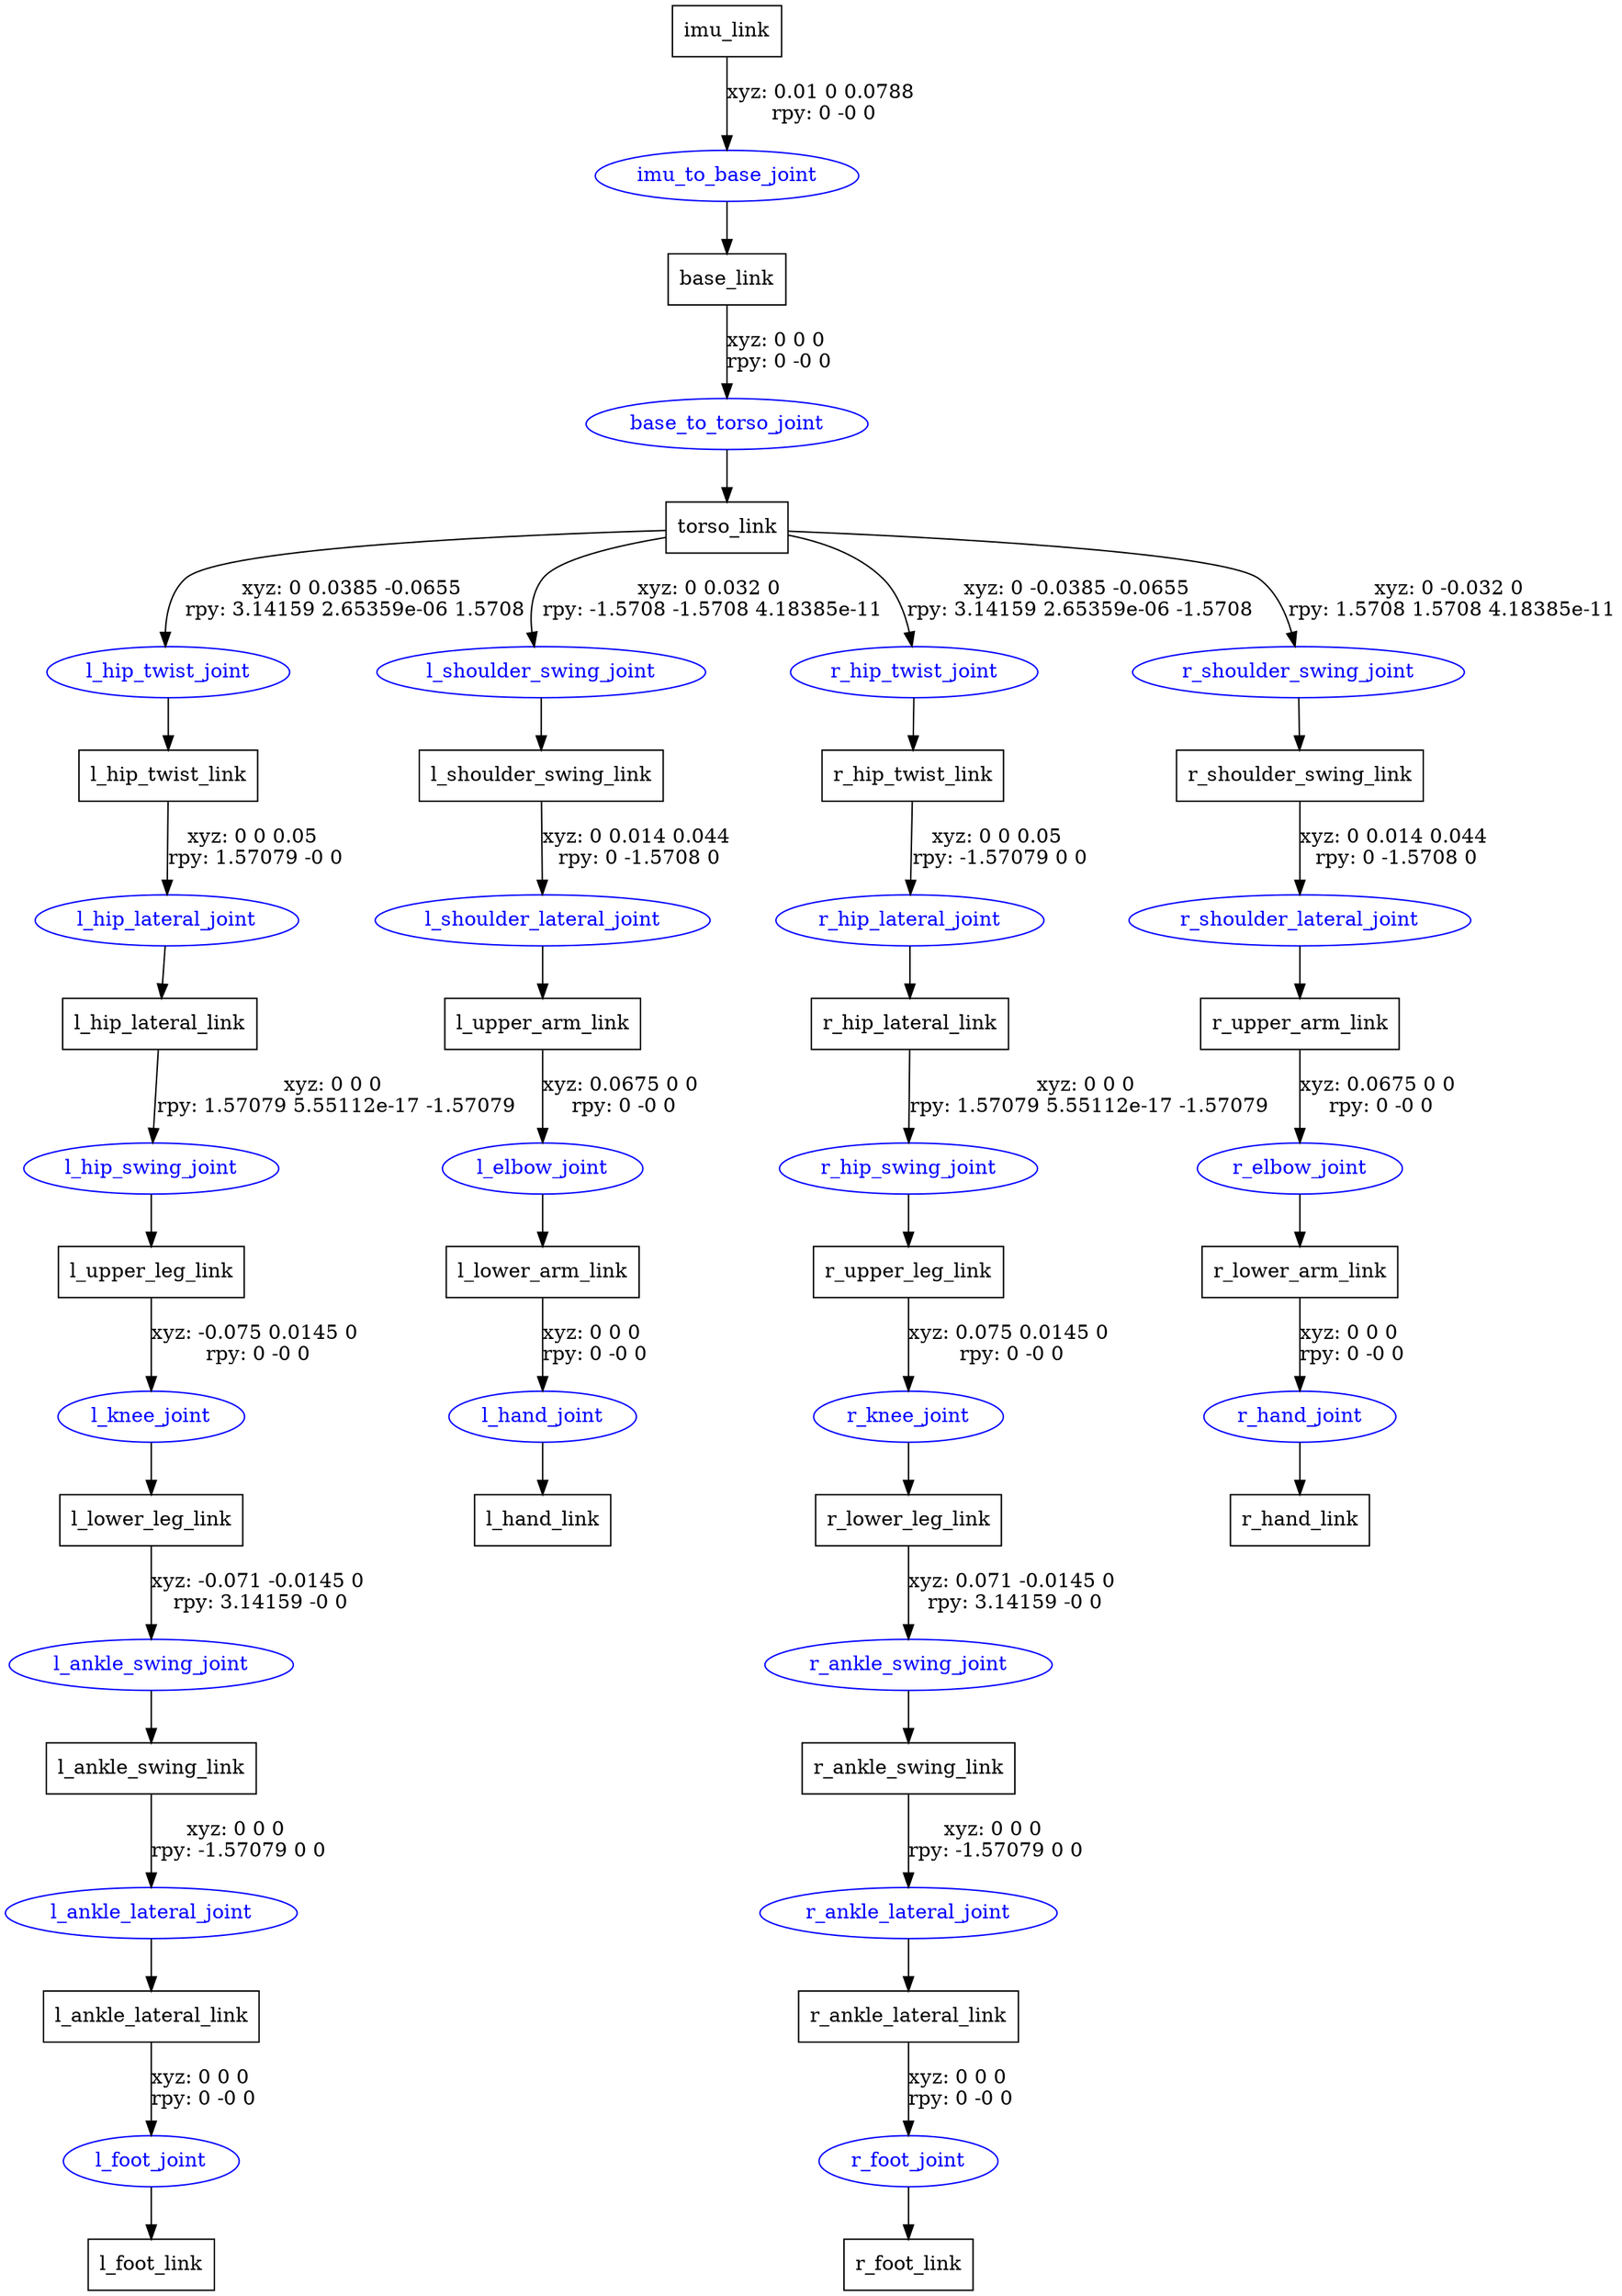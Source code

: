 digraph G {
node [shape=box];
"imu_link" [label="imu_link"];
"base_link" [label="base_link"];
"torso_link" [label="torso_link"];
"l_hip_twist_link" [label="l_hip_twist_link"];
"l_hip_lateral_link" [label="l_hip_lateral_link"];
"l_upper_leg_link" [label="l_upper_leg_link"];
"l_lower_leg_link" [label="l_lower_leg_link"];
"l_ankle_swing_link" [label="l_ankle_swing_link"];
"l_ankle_lateral_link" [label="l_ankle_lateral_link"];
"l_foot_link" [label="l_foot_link"];
"l_shoulder_swing_link" [label="l_shoulder_swing_link"];
"l_upper_arm_link" [label="l_upper_arm_link"];
"l_lower_arm_link" [label="l_lower_arm_link"];
"l_hand_link" [label="l_hand_link"];
"r_hip_twist_link" [label="r_hip_twist_link"];
"r_hip_lateral_link" [label="r_hip_lateral_link"];
"r_upper_leg_link" [label="r_upper_leg_link"];
"r_lower_leg_link" [label="r_lower_leg_link"];
"r_ankle_swing_link" [label="r_ankle_swing_link"];
"r_ankle_lateral_link" [label="r_ankle_lateral_link"];
"r_foot_link" [label="r_foot_link"];
"r_shoulder_swing_link" [label="r_shoulder_swing_link"];
"r_upper_arm_link" [label="r_upper_arm_link"];
"r_lower_arm_link" [label="r_lower_arm_link"];
"r_hand_link" [label="r_hand_link"];
node [shape=ellipse, color=blue, fontcolor=blue];
"imu_link" -> "imu_to_base_joint" [label="xyz: 0.01 0 0.0788 \nrpy: 0 -0 0"]
"imu_to_base_joint" -> "base_link"
"base_link" -> "base_to_torso_joint" [label="xyz: 0 0 0 \nrpy: 0 -0 0"]
"base_to_torso_joint" -> "torso_link"
"torso_link" -> "l_hip_twist_joint" [label="xyz: 0 0.0385 -0.0655 \nrpy: 3.14159 2.65359e-06 1.5708"]
"l_hip_twist_joint" -> "l_hip_twist_link"
"l_hip_twist_link" -> "l_hip_lateral_joint" [label="xyz: 0 0 0.05 \nrpy: 1.57079 -0 0"]
"l_hip_lateral_joint" -> "l_hip_lateral_link"
"l_hip_lateral_link" -> "l_hip_swing_joint" [label="xyz: 0 0 0 \nrpy: 1.57079 5.55112e-17 -1.57079"]
"l_hip_swing_joint" -> "l_upper_leg_link"
"l_upper_leg_link" -> "l_knee_joint" [label="xyz: -0.075 0.0145 0 \nrpy: 0 -0 0"]
"l_knee_joint" -> "l_lower_leg_link"
"l_lower_leg_link" -> "l_ankle_swing_joint" [label="xyz: -0.071 -0.0145 0 \nrpy: 3.14159 -0 0"]
"l_ankle_swing_joint" -> "l_ankle_swing_link"
"l_ankle_swing_link" -> "l_ankle_lateral_joint" [label="xyz: 0 0 0 \nrpy: -1.57079 0 0"]
"l_ankle_lateral_joint" -> "l_ankle_lateral_link"
"l_ankle_lateral_link" -> "l_foot_joint" [label="xyz: 0 0 0 \nrpy: 0 -0 0"]
"l_foot_joint" -> "l_foot_link"
"torso_link" -> "l_shoulder_swing_joint" [label="xyz: 0 0.032 0 \nrpy: -1.5708 -1.5708 4.18385e-11"]
"l_shoulder_swing_joint" -> "l_shoulder_swing_link"
"l_shoulder_swing_link" -> "l_shoulder_lateral_joint" [label="xyz: 0 0.014 0.044 \nrpy: 0 -1.5708 0"]
"l_shoulder_lateral_joint" -> "l_upper_arm_link"
"l_upper_arm_link" -> "l_elbow_joint" [label="xyz: 0.0675 0 0 \nrpy: 0 -0 0"]
"l_elbow_joint" -> "l_lower_arm_link"
"l_lower_arm_link" -> "l_hand_joint" [label="xyz: 0 0 0 \nrpy: 0 -0 0"]
"l_hand_joint" -> "l_hand_link"
"torso_link" -> "r_hip_twist_joint" [label="xyz: 0 -0.0385 -0.0655 \nrpy: 3.14159 2.65359e-06 -1.5708"]
"r_hip_twist_joint" -> "r_hip_twist_link"
"r_hip_twist_link" -> "r_hip_lateral_joint" [label="xyz: 0 0 0.05 \nrpy: -1.57079 0 0"]
"r_hip_lateral_joint" -> "r_hip_lateral_link"
"r_hip_lateral_link" -> "r_hip_swing_joint" [label="xyz: 0 0 0 \nrpy: 1.57079 5.55112e-17 -1.57079"]
"r_hip_swing_joint" -> "r_upper_leg_link"
"r_upper_leg_link" -> "r_knee_joint" [label="xyz: 0.075 0.0145 0 \nrpy: 0 -0 0"]
"r_knee_joint" -> "r_lower_leg_link"
"r_lower_leg_link" -> "r_ankle_swing_joint" [label="xyz: 0.071 -0.0145 0 \nrpy: 3.14159 -0 0"]
"r_ankle_swing_joint" -> "r_ankle_swing_link"
"r_ankle_swing_link" -> "r_ankle_lateral_joint" [label="xyz: 0 0 0 \nrpy: -1.57079 0 0"]
"r_ankle_lateral_joint" -> "r_ankle_lateral_link"
"r_ankle_lateral_link" -> "r_foot_joint" [label="xyz: 0 0 0 \nrpy: 0 -0 0"]
"r_foot_joint" -> "r_foot_link"
"torso_link" -> "r_shoulder_swing_joint" [label="xyz: 0 -0.032 0 \nrpy: 1.5708 1.5708 4.18385e-11"]
"r_shoulder_swing_joint" -> "r_shoulder_swing_link"
"r_shoulder_swing_link" -> "r_shoulder_lateral_joint" [label="xyz: 0 0.014 0.044 \nrpy: 0 -1.5708 0"]
"r_shoulder_lateral_joint" -> "r_upper_arm_link"
"r_upper_arm_link" -> "r_elbow_joint" [label="xyz: 0.0675 0 0 \nrpy: 0 -0 0"]
"r_elbow_joint" -> "r_lower_arm_link"
"r_lower_arm_link" -> "r_hand_joint" [label="xyz: 0 0 0 \nrpy: 0 -0 0"]
"r_hand_joint" -> "r_hand_link"
}
